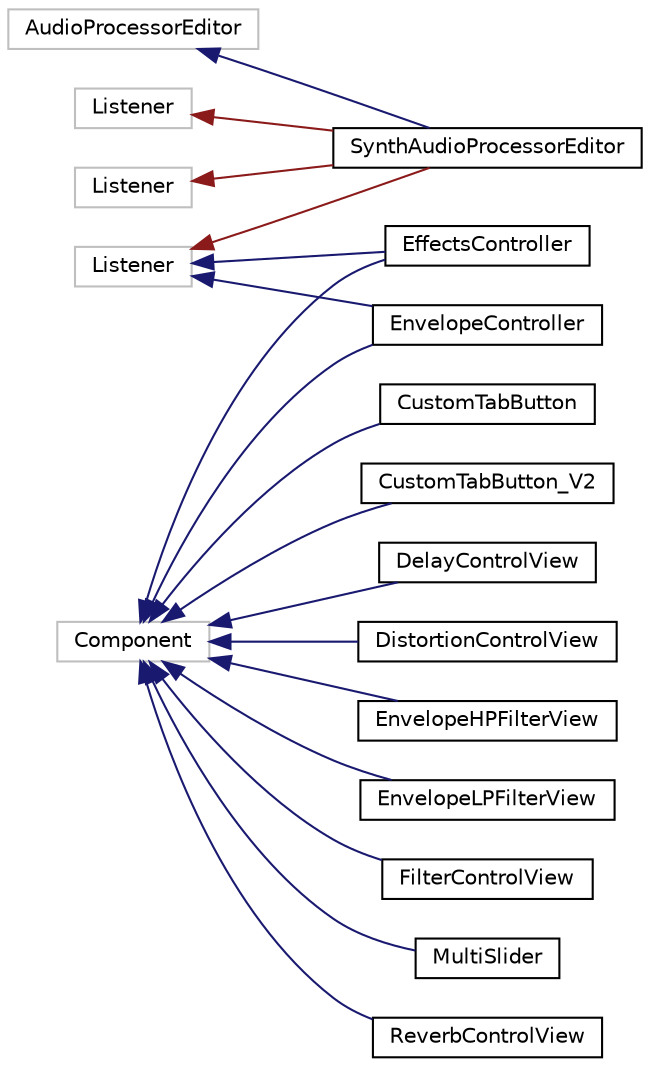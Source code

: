 digraph "Graphical Class Hierarchy"
{
  edge [fontname="Helvetica",fontsize="10",labelfontname="Helvetica",labelfontsize="10"];
  node [fontname="Helvetica",fontsize="10",shape=record];
  rankdir="LR";
  Node1 [label="AudioProcessorEditor",height=0.2,width=0.4,color="grey75", fillcolor="white", style="filled"];
  Node1 -> Node2 [dir="back",color="midnightblue",fontsize="10",style="solid",fontname="Helvetica"];
  Node2 [label="SynthAudioProcessorEditor",height=0.2,width=0.4,color="black", fillcolor="white", style="filled",URL="$class_synth_audio_processor_editor.html"];
  Node3 [label="Component",height=0.2,width=0.4,color="grey75", fillcolor="white", style="filled"];
  Node3 -> Node4 [dir="back",color="midnightblue",fontsize="10",style="solid",fontname="Helvetica"];
  Node4 [label="CustomTabButton",height=0.2,width=0.4,color="black", fillcolor="white", style="filled",URL="$class_custom_tab_button.html",tooltip="Creates custom tab buttons for the tabbed components. "];
  Node3 -> Node5 [dir="back",color="midnightblue",fontsize="10",style="solid",fontname="Helvetica"];
  Node5 [label="CustomTabButton_V2",height=0.2,width=0.4,color="black", fillcolor="white", style="filled",URL="$class_custom_tab_button___v2.html"];
  Node3 -> Node6 [dir="back",color="midnightblue",fontsize="10",style="solid",fontname="Helvetica"];
  Node6 [label="DelayControlView",height=0.2,width=0.4,color="black", fillcolor="white", style="filled",URL="$class_delay_control_view.html"];
  Node3 -> Node7 [dir="back",color="midnightblue",fontsize="10",style="solid",fontname="Helvetica"];
  Node7 [label="DistortionControlView",height=0.2,width=0.4,color="black", fillcolor="white", style="filled",URL="$class_distortion_control_view.html"];
  Node3 -> Node8 [dir="back",color="midnightblue",fontsize="10",style="solid",fontname="Helvetica"];
  Node8 [label="EffectsController",height=0.2,width=0.4,color="black", fillcolor="white", style="filled",URL="$class_effects_controller.html"];
  Node3 -> Node9 [dir="back",color="midnightblue",fontsize="10",style="solid",fontname="Helvetica"];
  Node9 [label="EnvelopeController",height=0.2,width=0.4,color="black", fillcolor="white", style="filled",URL="$class_envelope_controller.html"];
  Node3 -> Node10 [dir="back",color="midnightblue",fontsize="10",style="solid",fontname="Helvetica"];
  Node10 [label="EnvelopeHPFilterView",height=0.2,width=0.4,color="black", fillcolor="white", style="filled",URL="$class_envelope_h_p_filter_view.html"];
  Node3 -> Node11 [dir="back",color="midnightblue",fontsize="10",style="solid",fontname="Helvetica"];
  Node11 [label="EnvelopeLPFilterView",height=0.2,width=0.4,color="black", fillcolor="white", style="filled",URL="$class_envelope_l_p_filter_view.html"];
  Node3 -> Node12 [dir="back",color="midnightblue",fontsize="10",style="solid",fontname="Helvetica"];
  Node12 [label="FilterControlView",height=0.2,width=0.4,color="black", fillcolor="white", style="filled",URL="$class_filter_control_view.html"];
  Node3 -> Node13 [dir="back",color="midnightblue",fontsize="10",style="solid",fontname="Helvetica"];
  Node13 [label="MultiSlider",height=0.2,width=0.4,color="black", fillcolor="white", style="filled",URL="$class_multi_slider.html"];
  Node3 -> Node14 [dir="back",color="midnightblue",fontsize="10",style="solid",fontname="Helvetica"];
  Node14 [label="ReverbControlView",height=0.2,width=0.4,color="black", fillcolor="white", style="filled",URL="$class_reverb_control_view.html"];
  Node15 [label="Listener",height=0.2,width=0.4,color="grey75", fillcolor="white", style="filled"];
  Node15 -> Node2 [dir="back",color="firebrick4",fontsize="10",style="solid",fontname="Helvetica"];
  Node16 [label="Listener",height=0.2,width=0.4,color="grey75", fillcolor="white", style="filled"];
  Node16 -> Node2 [dir="back",color="firebrick4",fontsize="10",style="solid",fontname="Helvetica"];
  Node17 [label="Listener",height=0.2,width=0.4,color="grey75", fillcolor="white", style="filled"];
  Node17 -> Node8 [dir="back",color="midnightblue",fontsize="10",style="solid",fontname="Helvetica"];
  Node17 -> Node9 [dir="back",color="midnightblue",fontsize="10",style="solid",fontname="Helvetica"];
  Node17 -> Node2 [dir="back",color="firebrick4",fontsize="10",style="solid",fontname="Helvetica"];
}
